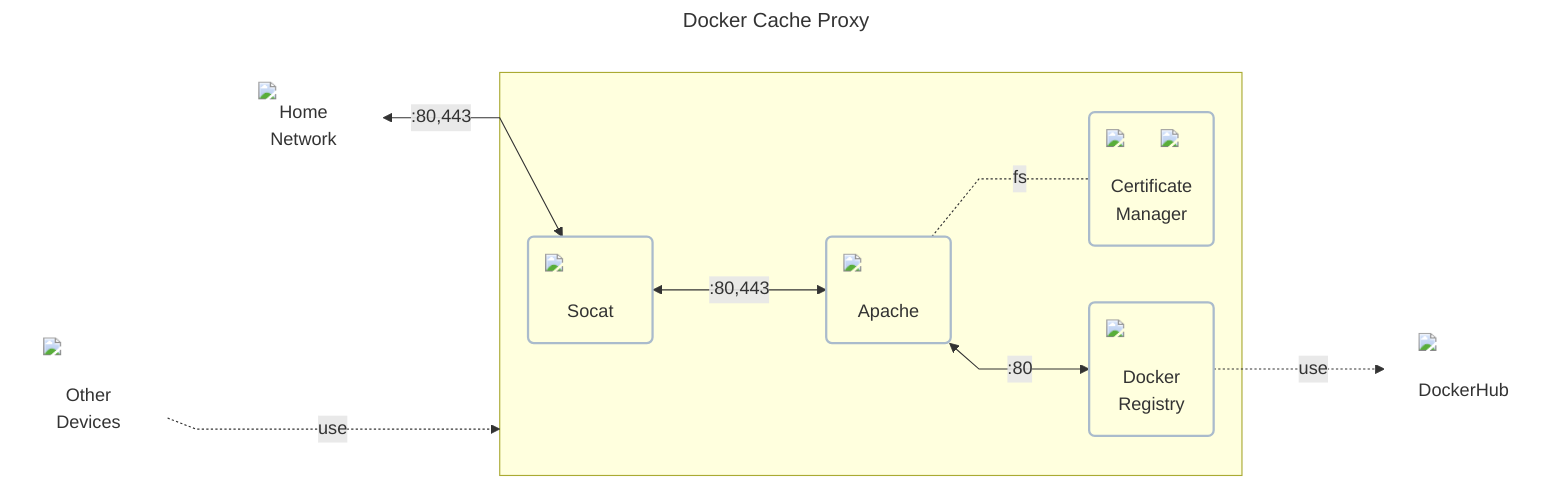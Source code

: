 ---
title: Docker Cache Proxy
---
%%{ init : { "theme" : "default", "flowchart" : { "curve" : "linear" }}}%%

flowchart LR
    classDef default fill:#00000000,stroke:#00000000,stroke-width:0px;
    classDef component fill:#00000000,stroke:#aabbccff,stroke-width:2px;
    classDef section fill:#00000000,stroke:#aabbccff,stroke-width:3px;

    home_network["<img src='../../../../icons/network.png' style='min-width:80px;max-width:80px' />Home<br />Network"]
    other_devices["<img src='../../../../icons/.png' style='min-width:80px;max-width:80px' /><br />Other<br />Devices"]

    subgraph app_wrapper[" "]
        socket_proxy("<img src='../../../../icons/ingress.png' style='min-width:80px;max-width:80px' /><br />Socat")
        http_proxy("<img src='../../../../icons/apache.png' style='min-width:80px;max-width:80px' /><br />Apache")
        certificate_manager("<img src='../../../../icons/cronjob.png' style='min-width:32px;max-width:32px;position:absolute;top:0;right:0' /><img src='../../../../icons/lets-encrypt.png' style='min-width:80px;max-width:80px' /><br />Certificate<br />Manager")
        app("<img src='../../../../icons/docker.png' style='min-width:80px;max-width:80px' /><br />Docker<br />Registry")

        class app component
        class certificate_manager component
        class http_proxy component
        class socket_proxy component

        socket_proxy <--->|:80,443| http_proxy <--->|:80| app
        http_proxy -..-|fs| certificate_manager
    end
    class app_wrapper section

    dockerhub["<img src='../../../../icons/docker.png' style='min-width:80px;max-width:80px' /><br />DockerHub"]

    home_network <-->|:80,443| socket_proxy
    other_devices -..->|use| app_wrapper
    other_devices ~~~~ socket_proxy
    app -..->|use| dockerhub